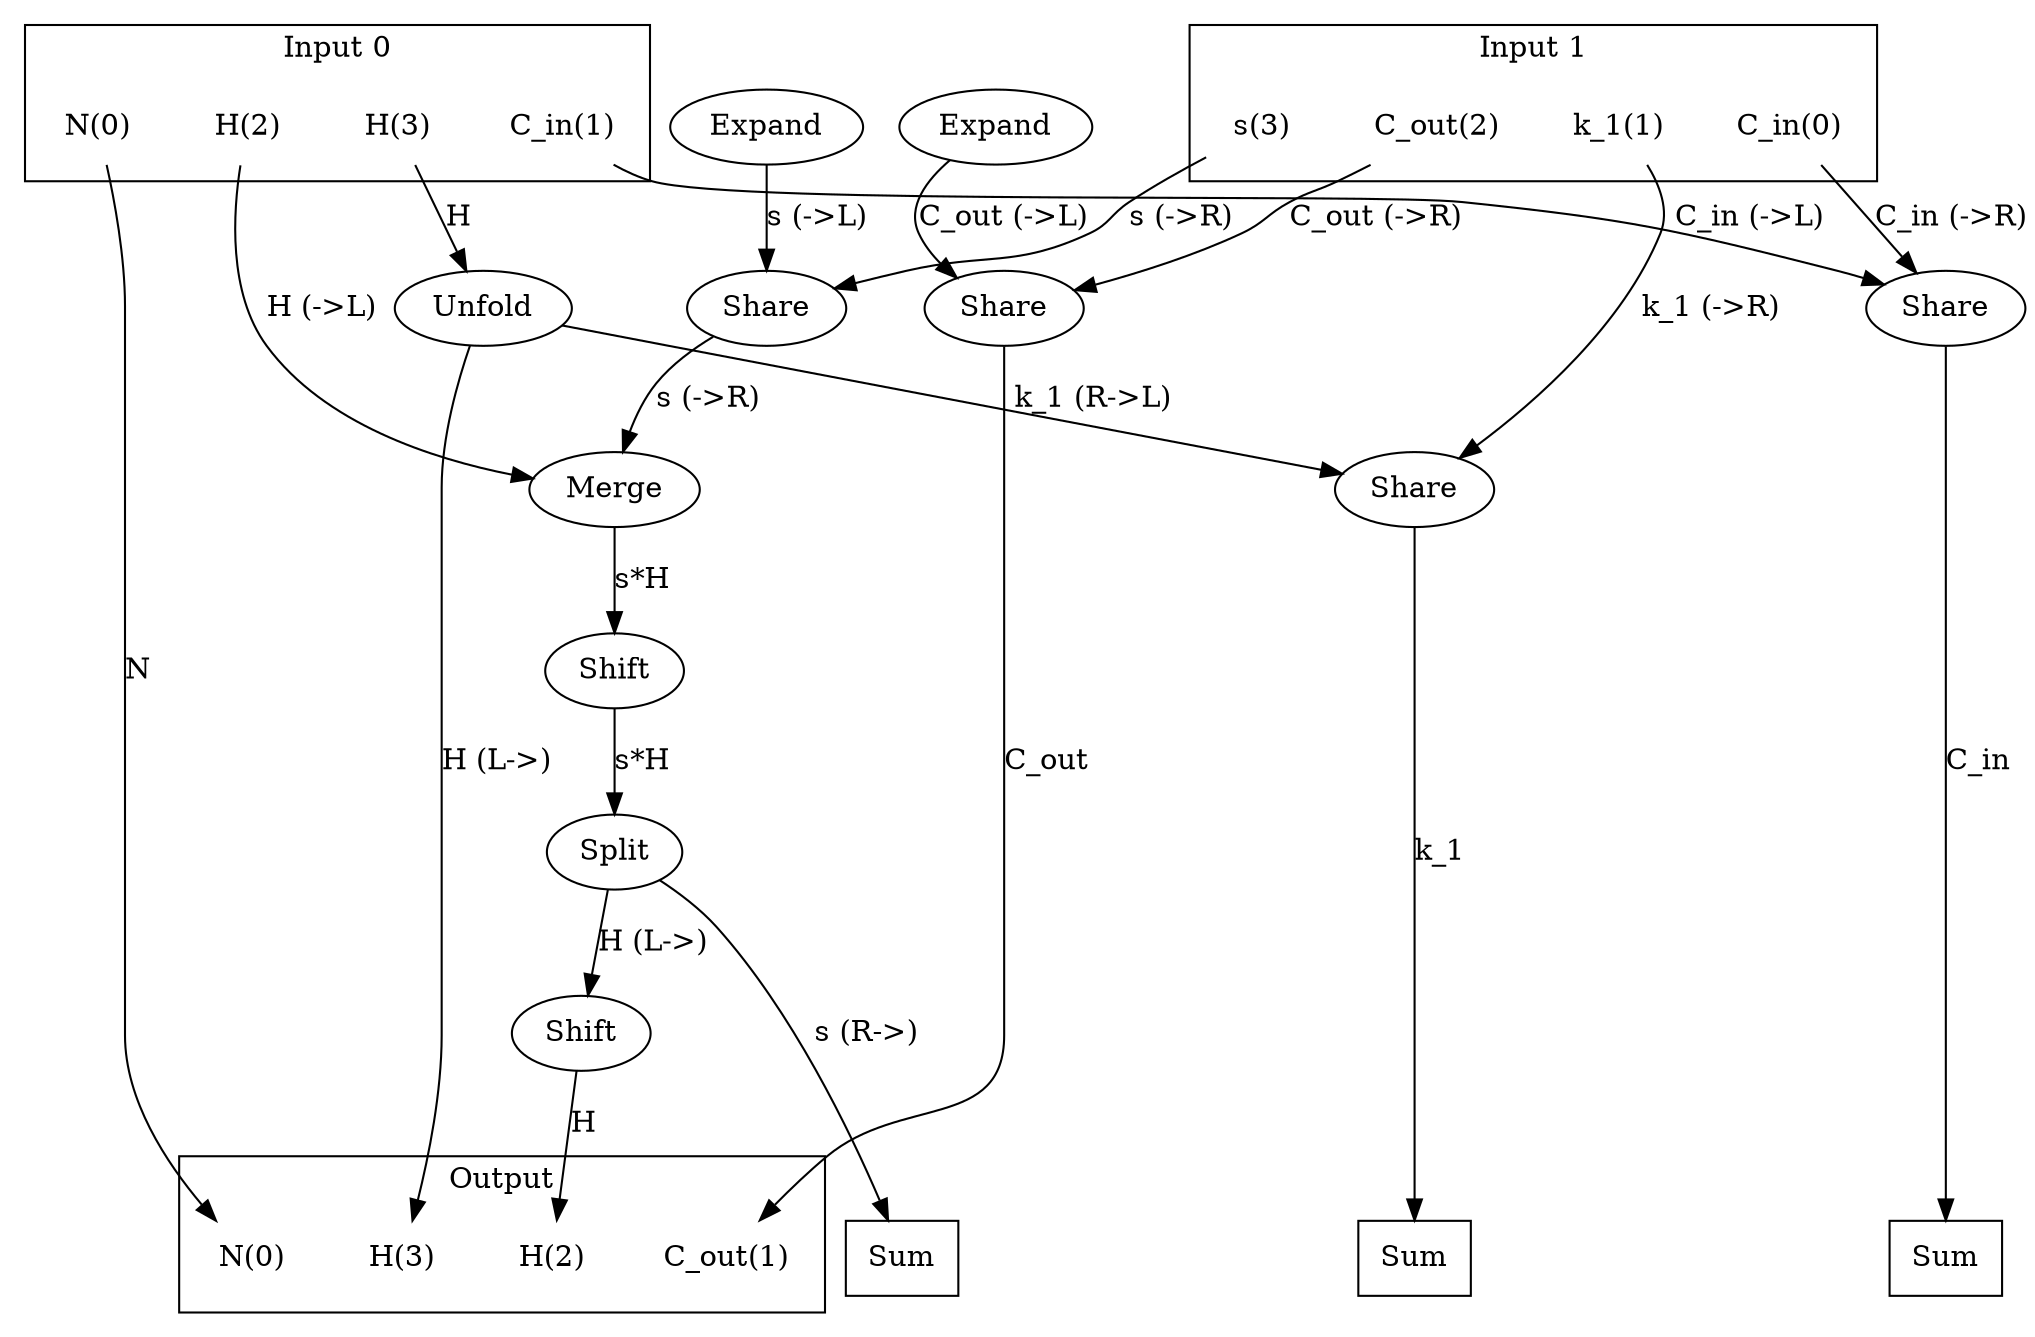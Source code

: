 digraph kernel_generated {
newrank = true;
op_0x55e98a0f7480 [label="Shift"];
op_0x55e98a0f7540 [label="Shift"];
op_0x55e98a0f7e80 [label="Unfold"];
op_0x55e98a159638 [label="Expand"];
op_0x55e98a159678 [label="Expand"];
op_0x55e98c4700f0 [label="Merge"];
op_0x55e98c472d20 [label="Split"];
op_0x55e98c54dd80 [label="Share"];
op_0x55e98c54de70 [label="Share"];
op_0x55e98c54e190 [label="Share"];
op_0x55e98c54e1e0 [label="Share"];
reduce_0x7f722c002ce8 [label="Sum", shape=box];
reduce_0x7f722c001a98 [label="Sum", shape=box];
reduce_0x7f722c005b48 [label="Sum", shape=box];
subgraph cluster_out {
label = "Output";
out_0 [label="N(0)", shape=none];
out_1 [label="C_out(1)", shape=none];
out_2 [label="H(2)", shape=none];
out_3 [label="H(3)", shape=none];
}
{ rank = same;
reduce_0x7f722c002ce8;
reduce_0x7f722c001a98;
reduce_0x7f722c005b48;
out_0;
out_1;
out_2;
out_3;
}
subgraph cluster_in_0 {
label = "Input 0";
in_0_0 [label="N(0)", shape=none];
in_0_1 [label="C_in(1)", shape=none];
in_0_2 [label="H(2)", shape=none];
in_0_3 [label="H(3)", shape=none];
}
subgraph cluster_in_1 {
label = "Input 1";
in_1_0 [label="C_in(0)", shape=none];
in_1_1 [label="k_1(1)", shape=none];
in_1_2 [label="C_out(2)", shape=none];
in_1_3 [label="s(3)", shape=none];
}
{ rank = same;
in_0_0;
in_0_1;
in_0_2;
in_0_3;
in_1_0;
in_1_1;
in_1_2;
in_1_3;
}
in_0_0 -> out_0 [label="N"];
in_0_1 -> op_0x55e98c54e190 [label="C_in (->L)"];
in_0_2 -> op_0x55e98c4700f0 [label="H (->L)"];
in_0_3 -> op_0x55e98a0f7e80 [label="H"];
in_1_0 -> op_0x55e98c54e190 [label="C_in (->R)"];
in_1_1 -> op_0x55e98c54de70 [label="k_1 (->R)"];
in_1_2 -> op_0x55e98c54dd80 [label="C_out (->R)"];
in_1_3 -> op_0x55e98c54e1e0 [label="s (->R)"];
op_0x55e98c472d20 -> op_0x55e98a0f7480 [label="H (L->)"];
op_0x55e98c4700f0 -> op_0x55e98a0f7540 [label="s*H"];
op_0x55e98c54dd80 -> out_1 [label="C_out"];
op_0x55e98a0f7480 -> out_2 [label="H"];
op_0x55e98a0f7e80 -> out_3 [label="H (L->)"];
op_0x55e98c54e1e0 -> op_0x55e98c4700f0 [label="s (->R)"];
op_0x55e98a0f7540 -> op_0x55e98c472d20 [label="s*H"];
op_0x55e98a159638 -> op_0x55e98c54dd80 [label="C_out (->L)"];
op_0x55e98a0f7e80 -> op_0x55e98c54de70 [label="k_1 (R->L)"];
op_0x55e98a159678 -> op_0x55e98c54e1e0 [label="s (->L)"];
op_0x55e98c54de70 -> reduce_0x7f722c001a98 [label="k_1"];
op_0x55e98c472d20 -> reduce_0x7f722c002ce8 [label="s (R->)"];
op_0x55e98c54e190 -> reduce_0x7f722c005b48 [label="C_in"];
}
